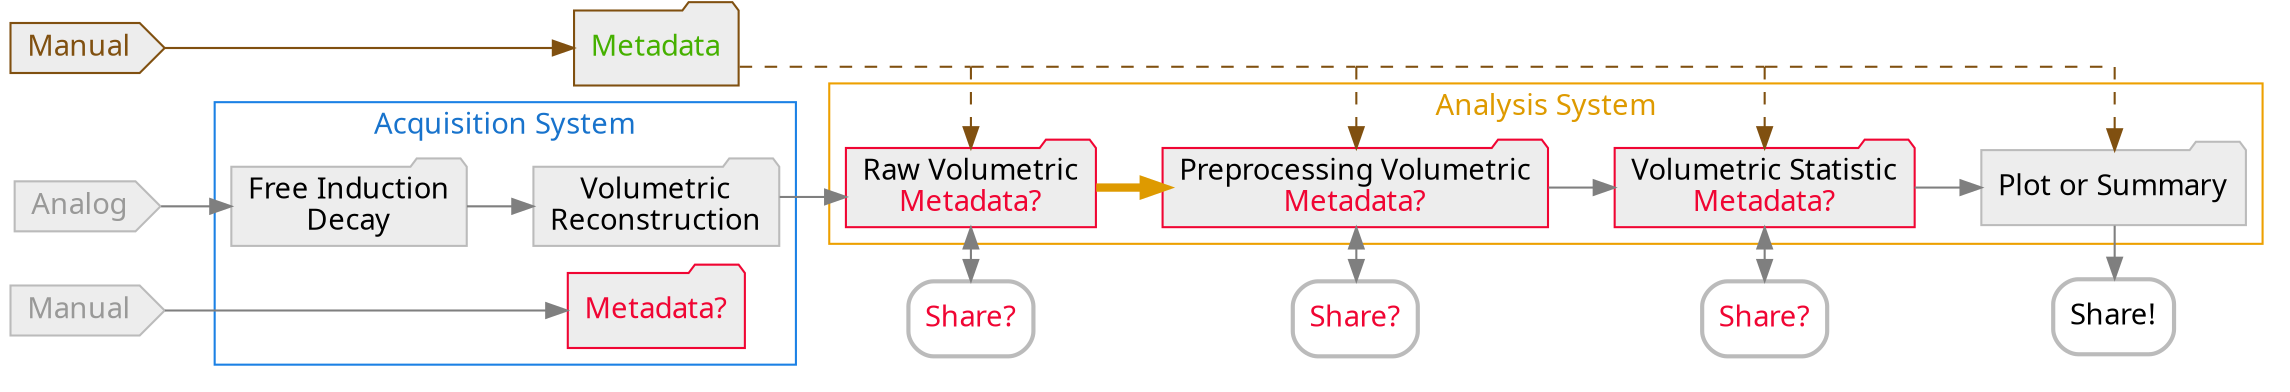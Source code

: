 digraph graphname {
    newrank = true;
    size="26,12";
    rankdir="LR";
    graph [splines=ortho, fontname="sans", pad="0.07", nodesep="0.175", ranksep="0.45"];
    node [fontname = "sans", style=filled];
    edge [fontname = "sans", color=gray50];
    d_[label=<<FONT COLOR="#F00533">Share?</FONT>>, style="bold, rounded", color="#BBBBBB", shape="box"];
    e_[label=<<FONT COLOR="#F00533">Share?</FONT>>, style="bold, rounded", color="#BBBBBB", shape="box"];
    f_[label=<<FONT COLOR="#F00533">Share?</FONT>>, style="bold, rounded", color="#BBBBBB", shape="box"];
    g_[label="Share!", style="bold, rounded", color="#BBBBBB", shape="box"];
    a[label="Analog  ", shape=cds, color="#BBBBBB", fillcolor=grey93, fontcolor="#999998"];
    b[label="Free Induction\nDecay", shape=folder, color="#BBBBBB", fillcolor=grey93];
    c[label="Volumetric\nReconstruction", shape=folder, color="#BBBBBB", fillcolor=grey93];
    d[label=<Raw Volumetric<BR/><FONT COLOR="#F00533">Metadata?</FONT>>, shape=folder, color="#F00533", fillcolor=grey93];
    e[label=<Preprocessing Volumetric<BR/><FONT COLOR="#F00533">Metadata?</FONT>>, shape=folder, color="#F00533", fillcolor=grey93];
    f[label=<Volumetric Statistic<BR/><FONT COLOR="#F00533">Metadata?</FONT>>, shape=folder, color="#F00533", fillcolor=grey93];
    g[label="Plot or Summary", shape=folder, color="#BBBBBB", fillcolor=grey93];
    m0[label="Manual  ", shape=cds, color="#BBBBBB", fillcolor=grey93, fontcolor="#999998"];
    m1[label=<<FONT COLOR="#F00533">Metadata?</FONT>>, shape=folder, color="#F00533", fillcolor=grey93];
    m_bad[
        label=<<FONT COLOR="#45B000">Metadata</FONT>>,
        shape=folder, color="#805010", fillcolor=grey93,
        ];
    m0_bad[label="Manual  ", shape=cds, color="#805010", fillcolor=grey93, fontcolor="#805010"];
    d_branch[label = "d_branch", style = invis, shape=point, width=.0]
    e_branch[label = "e_branch", style = invis, shape=point, width=.0]
    f_branch[label = "f_branch", style = invis, shape=point, width=.0]
    g_branch[label = "g_branch", style = invis, shape=point, width=.0]
    
    m0 -> m1 ;
    m0_bad -> m_bad[color="#805010"];
    m_bad:e -> d_branch[color="#805010", arrowhead=none, style=dashed];
    d_branch -> d:n[color="#805010", style=dashed];
    d_branch -> e_branch[color="#805010", arrowhead=none, style=dashed];
    e_branch -> e:n[color="#805010", style=dashed];
    e_branch -> f_branch[color="#805010", arrowhead=none, style=dashed];
    f_branch -> f:n[color="#805010", style=dashed];
    f_branch -> g_branch[color="#805010", arrowhead=none, style=dashed];
    g_branch -> g:n[color="#805010", style=dashed];
    a -> b ;
    subgraph cluster1 {
        b -> c ;
        m1;
        label = "Acquisition System";
        fontcolor = "#1873cc";
        color = "#1b81e5";
    }
    c -> d:w ;
    subgraph cluster2 {
        d -> e [arrowsize=0.9, penwidth=4, color="#DE9A00"];
        e -> f ;
        f -> g ;
        label = "Analysis System";
        fontcolor = "#DE9A00";
        color = "#EDA000";
    }
    d -> d_ [dir=both, minlen=2];
    e -> e_ [dir=both, minlen=2];
    f -> f_ [dir=both, minlen=2];
    g -> g_ [minlen=2];
    {rank=same; a; m0; m0_bad}
    {rank=same; c; m1; m_bad}
    {rank=same; d; d_; d_branch}
    {rank=same; e; e_; e_branch}
    {rank=same; f; f_; f_branch}
    {rank=same; g; g_; g_branch}
}
